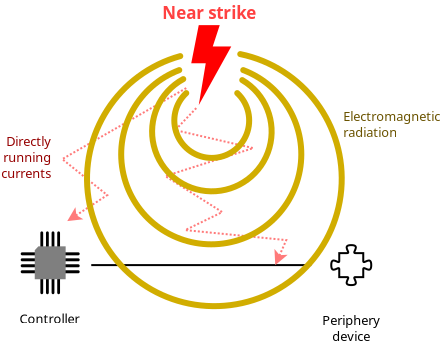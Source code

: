 <?xml version="1.0" encoding="UTF-8"?>
<dia:diagram xmlns:dia="http://www.lysator.liu.se/~alla/dia/">
  <dia:layer name="Background" visible="true" connectable="true" active="true">
    <dia:object type="Network - WAN Connection" version="1" id="O0">
      <dia:attribute name="obj_pos">
        <dia:point val="34,5"/>
      </dia:attribute>
      <dia:attribute name="obj_bb">
        <dia:rectangle val="33.878,4.9;36.17,10.125"/>
      </dia:attribute>
      <dia:attribute name="meta">
        <dia:composite type="dict"/>
      </dia:attribute>
      <dia:attribute name="elem_corner">
        <dia:point val="34,5"/>
      </dia:attribute>
      <dia:attribute name="elem_width">
        <dia:real val="2"/>
      </dia:attribute>
      <dia:attribute name="elem_height">
        <dia:real val="4"/>
      </dia:attribute>
      <dia:attribute name="line_width">
        <dia:real val="0.1"/>
      </dia:attribute>
      <dia:attribute name="line_colour">
        <dia:color val="#ff0000ff"/>
      </dia:attribute>
      <dia:attribute name="fill_colour">
        <dia:color val="#ff0000ff"/>
      </dia:attribute>
      <dia:attribute name="show_background">
        <dia:boolean val="true"/>
      </dia:attribute>
      <dia:attribute name="line_style">
        <dia:enum val="0"/>
        <dia:real val="1"/>
      </dia:attribute>
      <dia:attribute name="padding">
        <dia:real val="0.1"/>
      </dia:attribute>
      <dia:attribute name="text">
        <dia:composite type="text">
          <dia:attribute name="string">
            <dia:string>##</dia:string>
          </dia:attribute>
          <dia:attribute name="font">
            <dia:font family="sans" style="0" name="Helvetica"/>
          </dia:attribute>
          <dia:attribute name="height">
            <dia:real val="0.8"/>
          </dia:attribute>
          <dia:attribute name="pos">
            <dia:point val="34.9,9.875"/>
          </dia:attribute>
          <dia:attribute name="color">
            <dia:color val="#000000ff"/>
          </dia:attribute>
          <dia:attribute name="alignment">
            <dia:enum val="1"/>
          </dia:attribute>
        </dia:composite>
      </dia:attribute>
      <dia:attribute name="text_fitting">
        <dia:enum val="0"/>
      </dia:attribute>
      <dia:attribute name="flip_horizontal">
        <dia:boolean val="false"/>
      </dia:attribute>
      <dia:attribute name="flip_vertical">
        <dia:boolean val="false"/>
      </dia:attribute>
      <dia:attribute name="subscale">
        <dia:real val="1"/>
      </dia:attribute>
    </dia:object>
    <dia:object type="Standard - Text" version="1" id="O1">
      <dia:attribute name="obj_pos">
        <dia:point val="42.3,11.6"/>
      </dia:attribute>
      <dia:attribute name="obj_bb">
        <dia:rectangle val="42.3,11.005;42.3,11.75"/>
      </dia:attribute>
      <dia:attribute name="text">
        <dia:composite type="text">
          <dia:attribute name="string">
            <dia:string>##</dia:string>
          </dia:attribute>
          <dia:attribute name="font">
            <dia:font family="sans" style="0" name="Helvetica"/>
          </dia:attribute>
          <dia:attribute name="height">
            <dia:real val="0.8"/>
          </dia:attribute>
          <dia:attribute name="pos">
            <dia:point val="42.3,11.6"/>
          </dia:attribute>
          <dia:attribute name="color">
            <dia:color val="#000000ff"/>
          </dia:attribute>
          <dia:attribute name="alignment">
            <dia:enum val="0"/>
          </dia:attribute>
        </dia:composite>
      </dia:attribute>
      <dia:attribute name="valign">
        <dia:enum val="3"/>
      </dia:attribute>
    </dia:object>
    <dia:object type="Standard - Text" version="1" id="O2">
      <dia:attribute name="obj_pos">
        <dia:point val="26.914,19.914"/>
      </dia:attribute>
      <dia:attribute name="obj_bb">
        <dia:rectangle val="25.339,19.319;28.489,20.064"/>
      </dia:attribute>
      <dia:attribute name="text">
        <dia:composite type="text">
          <dia:attribute name="string">
            <dia:string>#Controller#</dia:string>
          </dia:attribute>
          <dia:attribute name="font">
            <dia:font family="sans" style="0" name="Helvetica"/>
          </dia:attribute>
          <dia:attribute name="height">
            <dia:real val="0.8"/>
          </dia:attribute>
          <dia:attribute name="pos">
            <dia:point val="26.914,19.914"/>
          </dia:attribute>
          <dia:attribute name="color">
            <dia:color val="#000000ff"/>
          </dia:attribute>
          <dia:attribute name="alignment">
            <dia:enum val="1"/>
          </dia:attribute>
        </dia:composite>
      </dia:attribute>
      <dia:attribute name="valign">
        <dia:enum val="3"/>
      </dia:attribute>
    </dia:object>
    <dia:group>
      <dia:attribute name="meta">
        <dia:composite type="dict"/>
      </dia:attribute>
      <dia:attribute name="matrix">
        <dia:matrix xx="1.903" xy="0" yx="0" yy="1.903" x0="-13.054" y0="-13.54"/>
      </dia:attribute>
      <dia:object type="blocks - empty" version="1" id="O3">
        <dia:attribute name="obj_pos">
          <dia:point val="20,15"/>
        </dia:attribute>
        <dia:attribute name="obj_bb">
          <dia:rectangle val="19.9,14.9;22.1,17.1"/>
        </dia:attribute>
        <dia:attribute name="meta">
          <dia:composite type="dict"/>
        </dia:attribute>
        <dia:attribute name="elem_corner">
          <dia:point val="20,15"/>
        </dia:attribute>
        <dia:attribute name="elem_width">
          <dia:real val="2.0"/>
        </dia:attribute>
        <dia:attribute name="elem_height">
          <dia:real val="2.0"/>
        </dia:attribute>
        <dia:attribute name="line_width">
          <dia:real val="0.1"/>
        </dia:attribute>
        <dia:attribute name="line_colour">
          <dia:color val="#000000ff"/>
        </dia:attribute>
        <dia:attribute name="fill_colour">
          <dia:color val="#ffffffff"/>
        </dia:attribute>
        <dia:attribute name="show_background">
          <dia:boolean val="true"/>
        </dia:attribute>
        <dia:attribute name="line_style">
          <dia:enum val="0"/>
          <dia:real val="1"/>
        </dia:attribute>
        <dia:attribute name="flip_horizontal">
          <dia:boolean val="false"/>
        </dia:attribute>
        <dia:attribute name="flip_vertical">
          <dia:boolean val="false"/>
        </dia:attribute>
        <dia:attribute name="subscale">
          <dia:real val="1"/>
        </dia:attribute>
      </dia:object>
      <dia:group>
        <dia:attribute name="meta">
          <dia:composite type="dict"/>
        </dia:attribute>
        <dia:attribute name="matrix">
          <dia:matrix xx="0.738" xy="0" yx="0" yy="0.786" x0="12.238" y0="10.014"/>
        </dia:attribute>
        <dia:object type="Standard - Line" version="0" id="O4">
          <dia:attribute name="obj_pos">
            <dia:point val="11.6,6.6"/>
          </dia:attribute>
          <dia:attribute name="obj_bb">
            <dia:rectangle val="11.55,6.55;11.65,7.15"/>
          </dia:attribute>
          <dia:attribute name="conn_endpoints">
            <dia:point val="11.6,6.6"/>
            <dia:point val="11.6,7.1"/>
          </dia:attribute>
          <dia:attribute name="numcp">
            <dia:int val="1"/>
          </dia:attribute>
          <dia:attribute name="line_caps">
            <dia:enum val="1"/>
          </dia:attribute>
        </dia:object>
        <dia:object type="Standard - Line" version="0" id="O5">
          <dia:attribute name="obj_pos">
            <dia:point val="11.8,6.6"/>
          </dia:attribute>
          <dia:attribute name="obj_bb">
            <dia:rectangle val="11.75,6.55;11.85,7.15"/>
          </dia:attribute>
          <dia:attribute name="conn_endpoints">
            <dia:point val="11.8,6.6"/>
            <dia:point val="11.8,7.1"/>
          </dia:attribute>
          <dia:attribute name="numcp">
            <dia:int val="1"/>
          </dia:attribute>
          <dia:attribute name="line_caps">
            <dia:enum val="1"/>
          </dia:attribute>
        </dia:object>
        <dia:object type="Standard - Line" version="0" id="O6">
          <dia:attribute name="obj_pos">
            <dia:point val="12,6.6"/>
          </dia:attribute>
          <dia:attribute name="obj_bb">
            <dia:rectangle val="11.95,6.55;12.05,7.15"/>
          </dia:attribute>
          <dia:attribute name="conn_endpoints">
            <dia:point val="12,6.6"/>
            <dia:point val="12,7.1"/>
          </dia:attribute>
          <dia:attribute name="numcp">
            <dia:int val="1"/>
          </dia:attribute>
          <dia:attribute name="line_caps">
            <dia:enum val="1"/>
          </dia:attribute>
        </dia:object>
        <dia:object type="Standard - Line" version="0" id="O7">
          <dia:attribute name="obj_pos">
            <dia:point val="12.2,6.6"/>
          </dia:attribute>
          <dia:attribute name="obj_bb">
            <dia:rectangle val="12.15,6.55;12.25,7.15"/>
          </dia:attribute>
          <dia:attribute name="conn_endpoints">
            <dia:point val="12.2,6.6"/>
            <dia:point val="12.2,7.1"/>
          </dia:attribute>
          <dia:attribute name="numcp">
            <dia:int val="1"/>
          </dia:attribute>
          <dia:attribute name="line_caps">
            <dia:enum val="1"/>
          </dia:attribute>
        </dia:object>
        <dia:object type="Standard - Line" version="0" id="O8">
          <dia:attribute name="obj_pos">
            <dia:point val="12.4,7.3"/>
          </dia:attribute>
          <dia:attribute name="obj_bb">
            <dia:rectangle val="12.35,7.25;12.95,7.35"/>
          </dia:attribute>
          <dia:attribute name="conn_endpoints">
            <dia:point val="12.4,7.3"/>
            <dia:point val="12.9,7.3"/>
          </dia:attribute>
          <dia:attribute name="numcp">
            <dia:int val="1"/>
          </dia:attribute>
          <dia:attribute name="line_caps">
            <dia:enum val="1"/>
          </dia:attribute>
        </dia:object>
        <dia:object type="Standard - Line" version="0" id="O9">
          <dia:attribute name="obj_pos">
            <dia:point val="12.4,7.5"/>
          </dia:attribute>
          <dia:attribute name="obj_bb">
            <dia:rectangle val="12.35,7.45;12.95,7.55"/>
          </dia:attribute>
          <dia:attribute name="conn_endpoints">
            <dia:point val="12.4,7.5"/>
            <dia:point val="12.9,7.5"/>
          </dia:attribute>
          <dia:attribute name="numcp">
            <dia:int val="1"/>
          </dia:attribute>
          <dia:attribute name="line_caps">
            <dia:enum val="1"/>
          </dia:attribute>
        </dia:object>
        <dia:object type="Standard - Line" version="0" id="O10">
          <dia:attribute name="obj_pos">
            <dia:point val="12.4,7.7"/>
          </dia:attribute>
          <dia:attribute name="obj_bb">
            <dia:rectangle val="12.35,7.65;12.95,7.75"/>
          </dia:attribute>
          <dia:attribute name="conn_endpoints">
            <dia:point val="12.4,7.7"/>
            <dia:point val="12.9,7.7"/>
          </dia:attribute>
          <dia:attribute name="numcp">
            <dia:int val="1"/>
          </dia:attribute>
          <dia:attribute name="line_caps">
            <dia:enum val="1"/>
          </dia:attribute>
        </dia:object>
        <dia:object type="Standard - Line" version="0" id="O11">
          <dia:attribute name="obj_pos">
            <dia:point val="12.4,7.9"/>
          </dia:attribute>
          <dia:attribute name="obj_bb">
            <dia:rectangle val="12.35,7.85;12.95,7.95"/>
          </dia:attribute>
          <dia:attribute name="conn_endpoints">
            <dia:point val="12.4,7.9"/>
            <dia:point val="12.9,7.9"/>
          </dia:attribute>
          <dia:attribute name="numcp">
            <dia:int val="1"/>
          </dia:attribute>
          <dia:attribute name="line_caps">
            <dia:enum val="1"/>
          </dia:attribute>
        </dia:object>
        <dia:object type="Standard - Line" version="0" id="O12">
          <dia:attribute name="obj_pos">
            <dia:point val="10.9,7.3"/>
          </dia:attribute>
          <dia:attribute name="obj_bb">
            <dia:rectangle val="10.85,7.25;11.45,7.35"/>
          </dia:attribute>
          <dia:attribute name="conn_endpoints">
            <dia:point val="10.9,7.3"/>
            <dia:point val="11.4,7.3"/>
          </dia:attribute>
          <dia:attribute name="numcp">
            <dia:int val="1"/>
          </dia:attribute>
          <dia:attribute name="line_caps">
            <dia:enum val="1"/>
          </dia:attribute>
        </dia:object>
        <dia:object type="Standard - Line" version="0" id="O13">
          <dia:attribute name="obj_pos">
            <dia:point val="10.9,7.5"/>
          </dia:attribute>
          <dia:attribute name="obj_bb">
            <dia:rectangle val="10.85,7.45;11.45,7.55"/>
          </dia:attribute>
          <dia:attribute name="conn_endpoints">
            <dia:point val="10.9,7.5"/>
            <dia:point val="11.4,7.5"/>
          </dia:attribute>
          <dia:attribute name="numcp">
            <dia:int val="1"/>
          </dia:attribute>
          <dia:attribute name="line_caps">
            <dia:enum val="1"/>
          </dia:attribute>
        </dia:object>
        <dia:object type="Standard - Line" version="0" id="O14">
          <dia:attribute name="obj_pos">
            <dia:point val="10.9,7.7"/>
          </dia:attribute>
          <dia:attribute name="obj_bb">
            <dia:rectangle val="10.85,7.65;11.45,7.75"/>
          </dia:attribute>
          <dia:attribute name="conn_endpoints">
            <dia:point val="10.9,7.7"/>
            <dia:point val="11.4,7.7"/>
          </dia:attribute>
          <dia:attribute name="numcp">
            <dia:int val="1"/>
          </dia:attribute>
          <dia:attribute name="line_caps">
            <dia:enum val="1"/>
          </dia:attribute>
        </dia:object>
        <dia:object type="Standard - Line" version="0" id="O15">
          <dia:attribute name="obj_pos">
            <dia:point val="10.9,7.9"/>
          </dia:attribute>
          <dia:attribute name="obj_bb">
            <dia:rectangle val="10.85,7.85;11.45,7.95"/>
          </dia:attribute>
          <dia:attribute name="conn_endpoints">
            <dia:point val="10.9,7.9"/>
            <dia:point val="11.4,7.9"/>
          </dia:attribute>
          <dia:attribute name="numcp">
            <dia:int val="1"/>
          </dia:attribute>
          <dia:attribute name="line_caps">
            <dia:enum val="1"/>
          </dia:attribute>
        </dia:object>
        <dia:object type="Standard - Line" version="0" id="O16">
          <dia:attribute name="obj_pos">
            <dia:point val="11.6,8.1"/>
          </dia:attribute>
          <dia:attribute name="obj_bb">
            <dia:rectangle val="11.55,8.05;11.65,8.65"/>
          </dia:attribute>
          <dia:attribute name="conn_endpoints">
            <dia:point val="11.6,8.1"/>
            <dia:point val="11.6,8.6"/>
          </dia:attribute>
          <dia:attribute name="numcp">
            <dia:int val="1"/>
          </dia:attribute>
          <dia:attribute name="line_caps">
            <dia:enum val="1"/>
          </dia:attribute>
        </dia:object>
        <dia:object type="Standard - Line" version="0" id="O17">
          <dia:attribute name="obj_pos">
            <dia:point val="11.8,8.1"/>
          </dia:attribute>
          <dia:attribute name="obj_bb">
            <dia:rectangle val="11.75,8.05;11.85,8.65"/>
          </dia:attribute>
          <dia:attribute name="conn_endpoints">
            <dia:point val="11.8,8.1"/>
            <dia:point val="11.8,8.6"/>
          </dia:attribute>
          <dia:attribute name="numcp">
            <dia:int val="1"/>
          </dia:attribute>
          <dia:attribute name="line_caps">
            <dia:enum val="1"/>
          </dia:attribute>
        </dia:object>
        <dia:object type="Standard - Line" version="0" id="O18">
          <dia:attribute name="obj_pos">
            <dia:point val="12,8.1"/>
          </dia:attribute>
          <dia:attribute name="obj_bb">
            <dia:rectangle val="11.95,8.05;12.05,8.65"/>
          </dia:attribute>
          <dia:attribute name="conn_endpoints">
            <dia:point val="12,8.1"/>
            <dia:point val="12,8.6"/>
          </dia:attribute>
          <dia:attribute name="numcp">
            <dia:int val="1"/>
          </dia:attribute>
          <dia:attribute name="line_caps">
            <dia:enum val="1"/>
          </dia:attribute>
        </dia:object>
        <dia:object type="Standard - Line" version="0" id="O19">
          <dia:attribute name="obj_pos">
            <dia:point val="12.2,8.1"/>
          </dia:attribute>
          <dia:attribute name="obj_bb">
            <dia:rectangle val="12.15,8.05;12.25,8.65"/>
          </dia:attribute>
          <dia:attribute name="conn_endpoints">
            <dia:point val="12.2,8.1"/>
            <dia:point val="12.2,8.6"/>
          </dia:attribute>
          <dia:attribute name="numcp">
            <dia:int val="1"/>
          </dia:attribute>
          <dia:attribute name="line_caps">
            <dia:enum val="1"/>
          </dia:attribute>
        </dia:object>
        <dia:object type="Standard - Polygon" version="0" id="O20">
          <dia:attribute name="obj_pos">
            <dia:point val="11.5,7.1"/>
          </dia:attribute>
          <dia:attribute name="obj_bb">
            <dia:rectangle val="11.35,7.05;12.45,8.15"/>
          </dia:attribute>
          <dia:attribute name="poly_points">
            <dia:point val="11.5,7.1"/>
            <dia:point val="12.4,7.1"/>
            <dia:point val="12.4,8.1"/>
            <dia:point val="11.4,8.1"/>
            <dia:point val="11.4,7.2"/>
          </dia:attribute>
          <dia:attribute name="line_color">
            <dia:color val="#7f7f7fff"/>
          </dia:attribute>
          <dia:attribute name="inner_color">
            <dia:color val="#7f7f7fff"/>
          </dia:attribute>
          <dia:attribute name="show_background">
            <dia:boolean val="true"/>
          </dia:attribute>
        </dia:object>
      </dia:group>
    </dia:group>
    <dia:object type="Standard - Text" version="1" id="O21">
      <dia:attribute name="obj_pos">
        <dia:point val="42,20"/>
      </dia:attribute>
      <dia:attribute name="obj_bb">
        <dia:rectangle val="40.476,19.405;43.524,20.95"/>
      </dia:attribute>
      <dia:attribute name="text">
        <dia:composite type="text">
          <dia:attribute name="string">
            <dia:string>#Periphery
device#</dia:string>
          </dia:attribute>
          <dia:attribute name="font">
            <dia:font family="sans" style="0" name="Helvetica"/>
          </dia:attribute>
          <dia:attribute name="height">
            <dia:real val="0.8"/>
          </dia:attribute>
          <dia:attribute name="pos">
            <dia:point val="42,20"/>
          </dia:attribute>
          <dia:attribute name="color">
            <dia:color val="#000000ff"/>
          </dia:attribute>
          <dia:attribute name="alignment">
            <dia:enum val="1"/>
          </dia:attribute>
        </dia:composite>
      </dia:attribute>
      <dia:attribute name="valign">
        <dia:enum val="3"/>
      </dia:attribute>
    </dia:object>
    <dia:object type="Standard - Line" version="0" id="O22">
      <dia:attribute name="obj_pos">
        <dia:point val="29,17"/>
      </dia:attribute>
      <dia:attribute name="obj_bb">
        <dia:rectangle val="28.95,16.95;40.05,17.05"/>
      </dia:attribute>
      <dia:attribute name="conn_endpoints">
        <dia:point val="29,17"/>
        <dia:point val="40,17"/>
      </dia:attribute>
      <dia:attribute name="numcp">
        <dia:int val="1"/>
      </dia:attribute>
      <dia:connections>
        <dia:connection handle="1" to="O23" connection="3"/>
      </dia:connections>
    </dia:object>
    <dia:group>
      <dia:attribute name="meta">
        <dia:composite type="dict"/>
      </dia:attribute>
      <dia:attribute name="matrix"/>
      <dia:object type="blocks - empty" version="1" id="O23">
        <dia:attribute name="obj_pos">
          <dia:point val="40,15"/>
        </dia:attribute>
        <dia:attribute name="obj_bb">
          <dia:rectangle val="39.8,14.8;44.2,19.2"/>
        </dia:attribute>
        <dia:attribute name="meta">
          <dia:composite type="dict"/>
        </dia:attribute>
        <dia:attribute name="elem_corner">
          <dia:point val="40,15"/>
        </dia:attribute>
        <dia:attribute name="elem_width">
          <dia:real val="4"/>
        </dia:attribute>
        <dia:attribute name="elem_height">
          <dia:real val="4"/>
        </dia:attribute>
        <dia:attribute name="line_width">
          <dia:real val="0.2"/>
        </dia:attribute>
        <dia:attribute name="line_colour">
          <dia:color val="#000000ff"/>
        </dia:attribute>
        <dia:attribute name="fill_colour">
          <dia:color val="#ffffffff"/>
        </dia:attribute>
        <dia:attribute name="show_background">
          <dia:boolean val="true"/>
        </dia:attribute>
        <dia:attribute name="line_style">
          <dia:enum val="0"/>
          <dia:real val="1"/>
        </dia:attribute>
        <dia:attribute name="flip_horizontal">
          <dia:boolean val="false"/>
        </dia:attribute>
        <dia:attribute name="flip_vertical">
          <dia:boolean val="false"/>
        </dia:attribute>
        <dia:attribute name="subscale">
          <dia:real val="1"/>
        </dia:attribute>
      </dia:object>
      <dia:object type="Jigsaw - part_oooo" version="1" id="O24">
        <dia:attribute name="obj_pos">
          <dia:point val="41,16"/>
        </dia:attribute>
        <dia:attribute name="obj_bb">
          <dia:rectangle val="40.9,15.9;43.1,18.1"/>
        </dia:attribute>
        <dia:attribute name="meta">
          <dia:composite type="dict"/>
        </dia:attribute>
        <dia:attribute name="elem_corner">
          <dia:point val="41,16"/>
        </dia:attribute>
        <dia:attribute name="elem_width">
          <dia:real val="2"/>
        </dia:attribute>
        <dia:attribute name="elem_height">
          <dia:real val="2"/>
        </dia:attribute>
        <dia:attribute name="line_width">
          <dia:real val="0.1"/>
        </dia:attribute>
        <dia:attribute name="line_colour">
          <dia:color val="#000000ff"/>
        </dia:attribute>
        <dia:attribute name="fill_colour">
          <dia:color val="#ffffffff"/>
        </dia:attribute>
        <dia:attribute name="show_background">
          <dia:boolean val="true"/>
        </dia:attribute>
        <dia:attribute name="line_style">
          <dia:enum val="0"/>
          <dia:real val="1"/>
        </dia:attribute>
        <dia:attribute name="flip_horizontal">
          <dia:boolean val="false"/>
        </dia:attribute>
        <dia:attribute name="flip_vertical">
          <dia:boolean val="false"/>
        </dia:attribute>
        <dia:attribute name="subscale">
          <dia:real val="1"/>
        </dia:attribute>
      </dia:object>
    </dia:group>
    <dia:object type="Standard - PolyLine" version="0" id="O25">
      <dia:attribute name="obj_pos">
        <dia:point val="34.25,9.15"/>
      </dia:attribute>
      <dia:attribute name="obj_bb">
        <dia:rectangle val="32.583,9.079;38.824,17.066"/>
      </dia:attribute>
      <dia:attribute name="poly_points">
        <dia:point val="34.25,9.15"/>
        <dia:point val="33.2,10.25"/>
        <dia:point val="37.1,11.15"/>
        <dia:point val="32.7,12.55"/>
        <dia:point val="35.55,14.35"/>
        <dia:point val="33.7,15.25"/>
        <dia:point val="38.75,15.75"/>
        <dia:point val="38.2,17"/>
      </dia:attribute>
      <dia:attribute name="line_color">
        <dia:color val="#ff7a7aff"/>
      </dia:attribute>
      <dia:attribute name="line_style">
        <dia:enum val="4"/>
      </dia:attribute>
      <dia:attribute name="end_arrow">
        <dia:enum val="22"/>
      </dia:attribute>
      <dia:attribute name="end_arrow_length">
        <dia:real val="0.5"/>
      </dia:attribute>
      <dia:attribute name="end_arrow_width">
        <dia:real val="0.5"/>
      </dia:attribute>
    </dia:object>
    <dia:object type="Standard - Text" version="1" id="O26">
      <dia:attribute name="obj_pos">
        <dia:point val="27,11.05"/>
      </dia:attribute>
      <dia:attribute name="obj_bb">
        <dia:rectangle val="24.36,10.455;27,12.8"/>
      </dia:attribute>
      <dia:attribute name="text">
        <dia:composite type="text">
          <dia:attribute name="string">
            <dia:string>#Directly
running
currents#</dia:string>
          </dia:attribute>
          <dia:attribute name="font">
            <dia:font family="sans" style="0" name="Helvetica"/>
          </dia:attribute>
          <dia:attribute name="height">
            <dia:real val="0.8"/>
          </dia:attribute>
          <dia:attribute name="pos">
            <dia:point val="27,11.05"/>
          </dia:attribute>
          <dia:attribute name="color">
            <dia:color val="#950000ff"/>
          </dia:attribute>
          <dia:attribute name="alignment">
            <dia:enum val="2"/>
          </dia:attribute>
        </dia:composite>
      </dia:attribute>
      <dia:attribute name="valign">
        <dia:enum val="3"/>
      </dia:attribute>
    </dia:object>
    <dia:object type="Standard - PolyLine" version="0" id="O27">
      <dia:attribute name="obj_pos">
        <dia:point val="33.75,8.15"/>
      </dia:attribute>
      <dia:attribute name="obj_bb">
        <dia:rectangle val="27.461,8.082;33.818,14.869"/>
      </dia:attribute>
      <dia:attribute name="poly_points">
        <dia:point val="33.75,8.15"/>
        <dia:point val="27.55,11.7"/>
        <dia:point val="29.8,13.5"/>
        <dia:point val="27.8,14.8"/>
      </dia:attribute>
      <dia:attribute name="line_color">
        <dia:color val="#ff7a7aff"/>
      </dia:attribute>
      <dia:attribute name="line_style">
        <dia:enum val="4"/>
      </dia:attribute>
      <dia:attribute name="end_arrow">
        <dia:enum val="22"/>
      </dia:attribute>
      <dia:attribute name="end_arrow_length">
        <dia:real val="0.5"/>
      </dia:attribute>
      <dia:attribute name="end_arrow_width">
        <dia:real val="0.5"/>
      </dia:attribute>
    </dia:object>
    <dia:object type="Standard - Text" version="1" id="O28">
      <dia:attribute name="obj_pos">
        <dia:point val="41.6,9.8"/>
      </dia:attribute>
      <dia:attribute name="obj_bb">
        <dia:rectangle val="41.6,9.205;46.822,10.75"/>
      </dia:attribute>
      <dia:attribute name="text">
        <dia:composite type="text">
          <dia:attribute name="string">
            <dia:string>#Electromagnetic
radiation#</dia:string>
          </dia:attribute>
          <dia:attribute name="font">
            <dia:font family="sans" style="0" name="Helvetica"/>
          </dia:attribute>
          <dia:attribute name="height">
            <dia:real val="0.8"/>
          </dia:attribute>
          <dia:attribute name="pos">
            <dia:point val="41.6,9.8"/>
          </dia:attribute>
          <dia:attribute name="color">
            <dia:color val="#6a5300ff"/>
          </dia:attribute>
          <dia:attribute name="alignment">
            <dia:enum val="0"/>
          </dia:attribute>
        </dia:composite>
      </dia:attribute>
      <dia:attribute name="valign">
        <dia:enum val="3"/>
      </dia:attribute>
    </dia:object>
    <dia:group>
      <dia:attribute name="meta">
        <dia:composite type="dict"/>
      </dia:attribute>
      <dia:attribute name="matrix"/>
      <dia:object type="Standard - Arc" version="0" id="O29">
        <dia:attribute name="obj_pos">
          <dia:point val="33.75,8.4"/>
        </dia:attribute>
        <dia:attribute name="obj_bb">
          <dia:rectangle val="33.004,8.25;37.046,11.79"/>
        </dia:attribute>
        <dia:attribute name="conn_endpoints">
          <dia:point val="33.75,8.4"/>
          <dia:point val="36.3,8.4"/>
        </dia:attribute>
        <dia:attribute name="arc_color">
          <dia:color val="#d1ad00ff"/>
        </dia:attribute>
        <dia:attribute name="curve_distance">
          <dia:real val="3.241"/>
        </dia:attribute>
        <dia:attribute name="line_width">
          <dia:real val="0.3"/>
        </dia:attribute>
        <dia:attribute name="line_caps">
          <dia:enum val="1"/>
        </dia:attribute>
      </dia:object>
      <dia:object type="Standard - Arc" version="0" id="O30">
        <dia:attribute name="obj_pos">
          <dia:point val="33.6,7.7"/>
        </dia:attribute>
        <dia:attribute name="obj_bb">
          <dia:rectangle val="31.893,7.547;38.169,13.462"/>
        </dia:attribute>
        <dia:attribute name="conn_endpoints">
          <dia:point val="33.6,7.7"/>
          <dia:point val="36.55,7.75"/>
        </dia:attribute>
        <dia:attribute name="arc_color">
          <dia:color val="#d1ad00ff"/>
        </dia:attribute>
        <dia:attribute name="curve_distance">
          <dia:real val="5.587"/>
        </dia:attribute>
        <dia:attribute name="line_width">
          <dia:real val="0.3"/>
        </dia:attribute>
        <dia:attribute name="line_caps">
          <dia:enum val="1"/>
        </dia:attribute>
      </dia:object>
      <dia:object type="Standard - Arc" version="0" id="O31">
        <dia:attribute name="obj_pos">
          <dia:point val="33.4,7.25"/>
        </dia:attribute>
        <dia:attribute name="obj_bb">
          <dia:rectangle val="30.347,7.1;39.653,16.111"/>
        </dia:attribute>
        <dia:attribute name="conn_endpoints">
          <dia:point val="33.4,7.25"/>
          <dia:point val="36.6,7.25"/>
        </dia:attribute>
        <dia:attribute name="arc_color">
          <dia:color val="#d1ad00ff"/>
        </dia:attribute>
        <dia:attribute name="curve_distance">
          <dia:real val="8.711"/>
        </dia:attribute>
        <dia:attribute name="line_width">
          <dia:real val="0.3"/>
        </dia:attribute>
        <dia:attribute name="line_caps">
          <dia:enum val="1"/>
        </dia:attribute>
      </dia:object>
      <dia:object type="Standard - Arc" version="0" id="O32">
        <dia:attribute name="obj_pos">
          <dia:point val="33.45,6.55"/>
        </dia:attribute>
        <dia:attribute name="obj_bb">
          <dia:rectangle val="28.638,6.295;41.674,19.203"/>
        </dia:attribute>
        <dia:attribute name="conn_endpoints">
          <dia:point val="33.45,6.55"/>
          <dia:point val="36.45,6.45"/>
        </dia:attribute>
        <dia:attribute name="arc_color">
          <dia:color val="#d1ad00ff"/>
        </dia:attribute>
        <dia:attribute name="curve_distance">
          <dia:real val="12.556"/>
        </dia:attribute>
        <dia:attribute name="line_width">
          <dia:real val="0.3"/>
        </dia:attribute>
        <dia:attribute name="line_caps">
          <dia:enum val="1"/>
        </dia:attribute>
      </dia:object>
    </dia:group>
    <dia:object type="Standard - Text" version="1" id="O33">
      <dia:attribute name="obj_pos">
        <dia:point val="34.9,4.7"/>
      </dia:attribute>
      <dia:attribute name="obj_bb">
        <dia:rectangle val="32.249,3.913;37.551,4.9"/>
      </dia:attribute>
      <dia:attribute name="text">
        <dia:composite type="text">
          <dia:attribute name="string">
            <dia:string>#Near strike#</dia:string>
          </dia:attribute>
          <dia:attribute name="font">
            <dia:font family="sans" style="80" name="Helvetica-Bold"/>
          </dia:attribute>
          <dia:attribute name="height">
            <dia:real val="1.058"/>
          </dia:attribute>
          <dia:attribute name="pos">
            <dia:point val="34.9,4.7"/>
          </dia:attribute>
          <dia:attribute name="color">
            <dia:color val="#ff4141ff"/>
          </dia:attribute>
          <dia:attribute name="alignment">
            <dia:enum val="1"/>
          </dia:attribute>
        </dia:composite>
      </dia:attribute>
      <dia:attribute name="valign">
        <dia:enum val="3"/>
      </dia:attribute>
    </dia:object>
  </dia:layer>
</dia:diagram>
